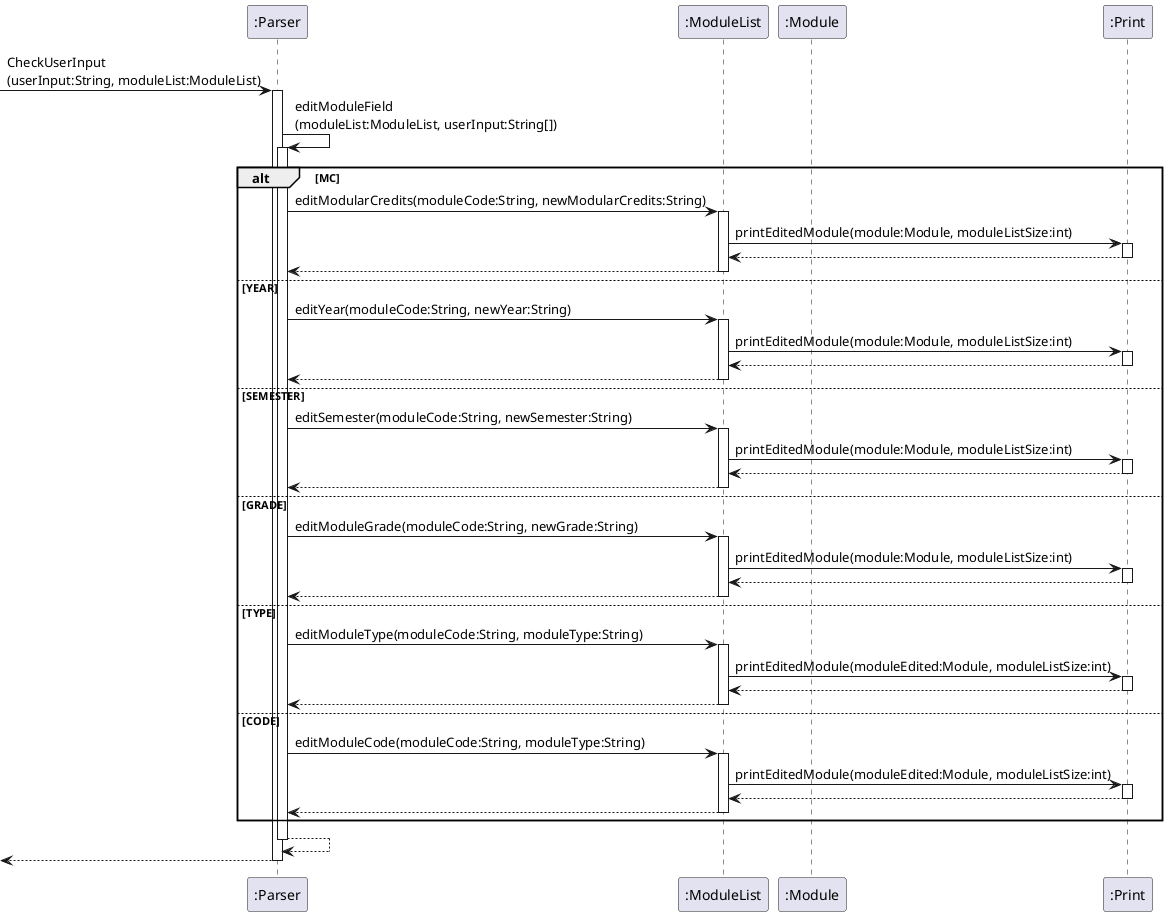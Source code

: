 @startuml

participant ":Parser" as Parser
participant ":ModuleList" as ML
participant ":Module" as Mod
participant ":Print" as Print
[->Parser : CheckUserInput\n(userInput:String, moduleList:ModuleList)
activate Parser
Parser -> Parser : editModuleField\n(moduleList:ModuleList, userInput:String[])
activate Parser


alt MC
    Parser -> ML : editModularCredits(moduleCode:String, newModularCredits:String)
    activate ML
    ML -> Print : printEditedModule(module:Module, moduleListSize:int)
    activate Print
    Print --> ML
    deactivate Print
    ML --> Parser
    deactivate ML
else YEAR
    Parser -> ML : editYear(moduleCode:String, newYear:String)
    activate ML
    ML -> Print : printEditedModule(module:Module, moduleListSize:int)
    activate Print
    Print --> ML
    deactivate Print
    ML --> Parser
    deactivate ML
else SEMESTER
    Parser -> ML : editSemester(moduleCode:String, newSemester:String)
    activate ML
    ML -> Print : printEditedModule(module:Module, moduleListSize:int)
    activate Print
    Print --> ML
    deactivate Print
    ML --> Parser
    deactivate ML
else GRADE
    Parser -> ML : editModuleGrade(moduleCode:String, newGrade:String)
    activate ML
    ML -> Print : printEditedModule(module:Module, moduleListSize:int)
    activate Print
    Print --> ML
    deactivate Print
    ML --> Parser
    deactivate ML
else TYPE
    Parser -> ML : editModuleType(moduleCode:String, moduleType:String)
    activate ML
        ML -> Print : printEditedModule(moduleEdited:Module, moduleListSize:int)
        activate Print
        Print --> ML
        deactivate Print
    ML --> Parser
    deactivate ML
else CODE
    Parser -> ML : editModuleCode(moduleCode:String, moduleType:String)
    activate ML
        ML -> Print : printEditedModule(moduleEdited:Module, moduleListSize:int)
        activate Print
        Print --> ML
        deactivate Print
    ML --> Parser
    deactivate ML
end
Parser --> Parser
deactivate Parser

Parser-->[
deactivate Parser

@enduml